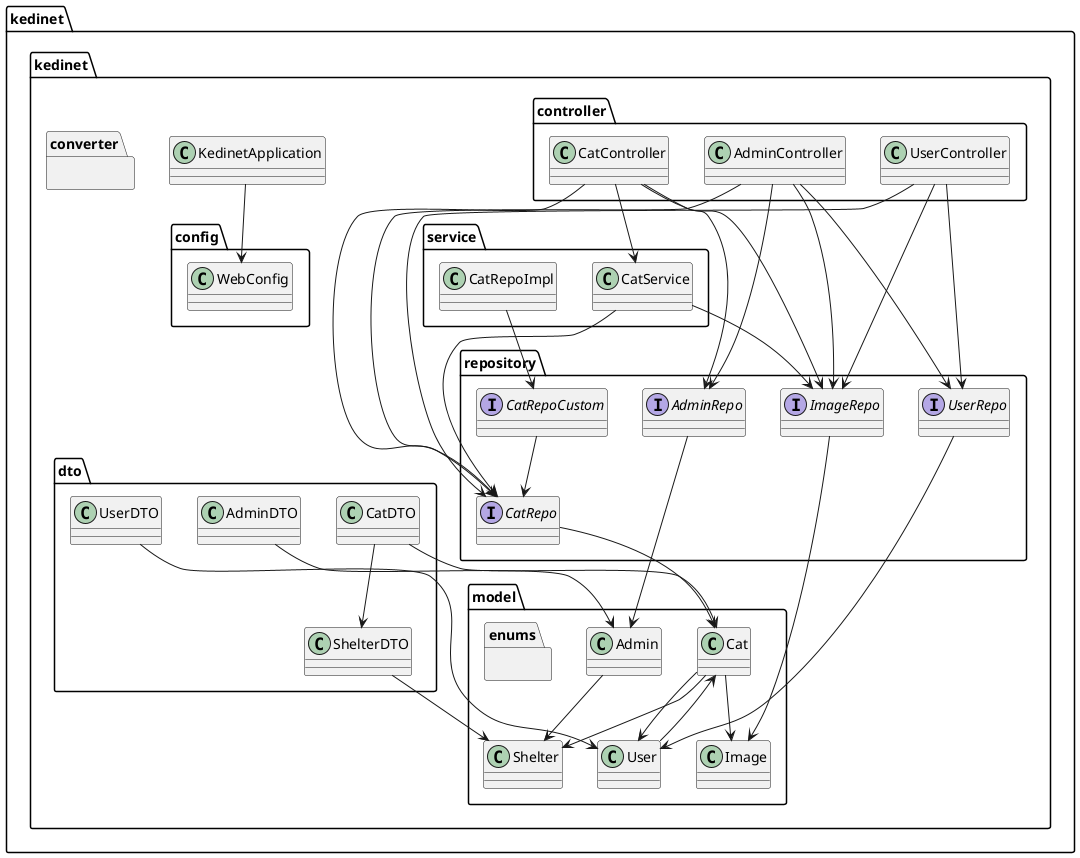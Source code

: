 @startuml
package kedinet.kedinet {
    class KedinetApplication
}

package kedinet.kedinet.config {
    class WebConfig
}

package kedinet.kedinet.controller {
    class AdminController
    class CatController
    class UserController
}

package kedinet.kedinet.converter {
}

package kedinet.kedinet.dto {
    class AdminDTO
    class CatDTO
    class ShelterDTO
    class UserDTO
}

package kedinet.kedinet.model {
    class Admin
    class Cat
    class Image
    class Shelter
    class User
}

package kedinet.kedinet.model.enums {
}

package kedinet.kedinet.repository {
    interface AdminRepo
    interface CatRepo
    interface CatRepoCustom
    interface ImageRepo
    interface UserRepo
}

package kedinet.kedinet.service {
    class CatRepoImpl
    class CatService
}

KedinetApplication --> WebConfig

AdminController --> AdminRepo
AdminController --> CatRepo
AdminController --> ImageRepo
AdminController --> UserRepo

CatController --> CatService
CatController --> CatRepo
CatController --> ImageRepo
CatController --> AdminRepo

UserController --> UserRepo
UserController --> CatRepo
UserController --> ImageRepo

CatService --> CatRepo
CatService --> ImageRepo

Admin --> Shelter
Cat --> Shelter
Cat --> Image
Cat --> User
User --> Cat

AdminRepo --> Admin
CatRepo --> Cat
CatRepoCustom --> CatRepo
ImageRepo --> Image
UserRepo --> User
CatRepoImpl --> CatRepoCustom

AdminDTO --> Admin
CatDTO --> Cat
CatDTO --> ShelterDTO
ShelterDTO --> Shelter
UserDTO --> User

@enduml
